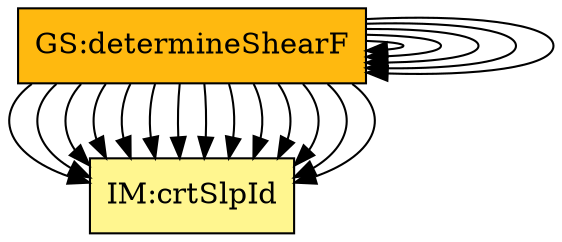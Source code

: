 digraph allvsr {
	instance:determineCritSlip -> theory:FS;
	instance:determineCritSlip -> theory:nrmShrForIM;
	instance:determineCritSlip -> theory:intsliceFsRC;
	instance:determineCritSlip -> theory:crtSlpIdIM;
	instance:displayGraph -> theory:crtSlpIdIM;
	instance:displayFS -> theory:FS;
	instance:displayFS -> theory:nrmShrForIM;
	instance:displayFS -> theory:intsliceFsRC;
	instance:displayNormal -> theory:FS;
	instance:displayNormal -> theory:nrmShrForIM;
	instance:displayNormal -> theory:intsliceFsRC;
	instance:displayShear -> theory:FS;
	instance:displayShear -> theory:nrmShrForIM;
	instance:displayShear -> theory:intsliceFsRC;
	instance:writeToFile -> instance:displayInput;
	instance:writeToFile -> instance:displayGraph;
	instance:writeToFile -> instance:displayFS;
	instance:writeToFile -> instance:displayNormal;
	instance:writeToFile -> instance:displayShear;


	instance:assumpSSC	[shape=box, color=black, style=filled, fillcolor=mistyrose, label="A:assumpSSC"];
	instance:assumpFOS	[shape=box, color=black, style=filled, fillcolor=mistyrose, label="A:assumpFOS"];
	instance:assumpSLH	[shape=box, color=black, style=filled, fillcolor=mistyrose, label="A:assumpSLH"];
	instance:assumpSP	[shape=box, color=black, style=filled, fillcolor=mistyrose, label="A:assumpSP"];
	instance:assumpSLI	[shape=box, color=black, style=filled, fillcolor=mistyrose, label="A:assumpSLI"];
	instance:assumpINSFL	[shape=box, color=black, style=filled, fillcolor=mistyrose, label="A:assumpINSFL"];
	instance:assumpPSC	[shape=box, color=black, style=filled, fillcolor=mistyrose, label="A:assumpPSC"];
	instance:assumpENSL	[shape=box, color=black, style=filled, fillcolor=mistyrose, label="A:assumpENSL"];
	instance:assumpSBSBISL	[shape=box, color=black, style=filled, fillcolor=mistyrose, label="A:assumpSBSBISL"];
	instance:assumpES	[shape=box, color=black, style=filled, fillcolor=mistyrose, label="A:assumpES"];
	instance:assumpSF	[shape=box, color=black, style=filled, fillcolor=mistyrose, label="A:assumpSF"];
	instance:assumpSL	[shape=box, color=black, style=filled, fillcolor=mistyrose, label="A:assumpSL"];
	instance:assumpWIBE	[shape=box, color=black, style=filled, fillcolor=mistyrose, label="A:assumpWIBE"];
	instance:assumpWISE	[shape=box, color=black, style=filled, fillcolor=mistyrose, label="A:assumpWISE"];
	instance:assumpNESSS	[shape=box, color=black, style=filled, fillcolor=mistyrose, label="A:assumpNESSS"];
	instance:assumpHFSM	[shape=box, color=black, style=filled, fillcolor=mistyrose, label="A:assumpHFSM"];

	subgraph A {
	rank="same"
	{instance:assumpSSC, instance:assumpFOS, instance:assumpSLH, instance:assumpSP, instance:assumpSLI, instance:assumpINSFL, instance:assumpPSC, instance:assumpENSL, instance:assumpSBSBISL, instance:assumpES, instance:assumpSF, instance:assumpSL, instance:assumpWIBE, instance:assumpWISE, instance:assumpNESSS, instance:assumpHFSM}
	}

	theory:factOfSafetyTM	[shape=box, color=black, style=filled, fillcolor=pink, label="TM:factOfSafety"];
	theory:equilibriumCS	[shape=box, color=black, style=filled, fillcolor=pink, label="TM:equilibrium"];
	theory:mcShrSrgth	[shape=box, color=black, style=filled, fillcolor=pink, label="TM:mcShrStrgth"];
	theory:effectiveStressTM	[shape=box, color=black, style=filled, fillcolor=pink, label="TM:effStress"];
	theory:newtonSL	[shape=box, color=black, style=filled, fillcolor=pink, label="TM:NewtonSecLawMot"];

	subgraph TM {
	rank="same"
	{theory:factOfSafetyTM, theory:equilibriumCS, theory:mcShrSrgth, theory:effectiveStressTM, theory:newtonSL}
	}

	theory:normForcEq	[shape=box, color=black, style=filled, fillcolor=palegreen, label="GD:normForcEq"];
	theory:bsShrFEq	[shape=box, color=black, style=filled, fillcolor=palegreen, label="GD:bsShrFEq"];
	theory:resShr	[shape=box, color=black, style=filled, fillcolor=palegreen, label="GD:resShr"];
	theory:mobShr	[shape=box, color=black, style=filled, fillcolor=palegreen, label="GD:mobShr"];
	theory:effNormF	[shape=box, color=black, style=filled, fillcolor=palegreen, label="GD:effNormF"];
	theory:resShearWO	[shape=box, color=black, style=filled, fillcolor=palegreen, label="GD:resShearWO"];
	theory:mobShearWO	[shape=box, color=black, style=filled, fillcolor=palegreen, label="GD:mobShearWO"];
	theory:X_i	[shape=box, color=black, style=filled, fillcolor=palegreen, label="GD:normShrR"];
	theory:momentEql	[shape=box, color=black, style=filled, fillcolor=palegreen, label="GD:momentEql"];
	theory:weight	[shape=box, color=black, style=filled, fillcolor=palegreen, label="GD:weight"];
	theory:sliceWght	[shape=box, color=black, style=filled, fillcolor=palegreen, label="GD:sliceWght"];
	theory:pressure	[shape=box, color=black, style=filled, fillcolor=palegreen, label="GD:hsPressure"];
	theory:baseWtrF	[shape=box, color=black, style=filled, fillcolor=palegreen, label="GD:baseWtrF"];
	theory:srfWtrF	[shape=box, color=black, style=filled, fillcolor=palegreen, label="GD:srfWtrF"];

	subgraph GD {
	rank="same"
	{theory:normForcEq, theory:bsShrFEq, theory:resShr, theory:mobShr, theory:effNormF, theory:resShearWO, theory:mobShearWO, theory:X_i, theory:momentEql, theory:weight, theory:sliceWght, theory:pressure, theory:baseWtrF, theory:srfWtrF}
	}

	theory:FS	[shape=box, color=black, style=filled, fillcolor=khaki1, label="IM:fctSfty"];
	theory:nrmShrForIM	[shape=box, color=black, style=filled, fillcolor=khaki1, label="IM:nrmShrFor"];
	theory:nrmShrForNumRC	[shape=box, color=black, style=filled, fillcolor=khaki1, label="IM:nrmShrForNum"];
	theory:nrmShrForDenRC	[shape=box, color=black, style=filled, fillcolor=khaki1, label="IM:nrmShrForDen"];
	theory:intsliceFsRC	[shape=box, color=black, style=filled, fillcolor=khaki1, label="IM:intsliceFs"];
	theory:crtSlpIdIM	[shape=box, color=black, style=filled, fillcolor=khaki1, label="IM:crtSlpId"];

	subgraph IM {
	rank="same"
	{theory:FS, theory:nrmShrForIM, theory:nrmShrForNumRC, theory:nrmShrForDenRC, theory:intsliceFsRC, theory:crtSlpIdIM}
	}

	instance:readAndStore	[shape=box, color=black, style=filled, fillcolor=ivory, label="FR:readAndStore"];
	instance:verifyInput	[shape=box, color=black, style=filled, fillcolor=ivory, label="FR:verifyInput"];
	instance:determineCritSlip	[shape=box, color=black, style=filled, fillcolor=ivory, label="FR:determineCritSlip"];
	instance:verifyOutput	[shape=box, color=black, style=filled, fillcolor=ivory, label="FR:verifyOutput"];
	instance:displayInput	[shape=box, color=black, style=filled, fillcolor=ivory, label="FR:displayInput"];
	instance:displayGraph	[shape=box, color=black, style=filled, fillcolor=ivory, label="FR:displayGraph"];
	instance:displayFS	[shape=box, color=black, style=filled, fillcolor=ivory, label="FR:displayFS"];
	instance:displayNormal	[shape=box, color=black, style=filled, fillcolor=ivory, label="FR:displayNormal"];
	instance:displayShear	[shape=box, color=black, style=filled, fillcolor=ivory, label="FR:displayShear"];
	instance:writeToFile	[shape=box, color=black, style=filled, fillcolor=ivory, label="FR:writeToFile"];
	instance:correct	[shape=box, color=black, style=filled, fillcolor=ivory, label="NFR:correct"];
	instance:understandable	[shape=box, color=black, style=filled, fillcolor=ivory, label="NFR:understandable"];
	instance:reusable	[shape=box, color=black, style=filled, fillcolor=ivory, label="NFR:reusable"];
	instance:maintainable	[shape=box, color=black, style=filled, fillcolor=ivory, label="NFR:maintainable"];

	subgraph FR {
	rank="same"
	{instance:readAndStore, instance:verifyInput, instance:determineCritSlip, instance:verifyOutput, instance:displayInput, instance:displayGraph, instance:displayFS, instance:displayNormal, instance:displayShear, instance:writeToFile, instance:correct, instance:understandable, instance:reusable, instance:maintainable}
	}

	instance:identifyCritAndFS	[shape=box, color=black, style=filled, fillcolor=darkgoldenrod1, label="GS:identifyCritAndFS"];
	instance:determineNormalF	[shape=box, color=black, style=filled, fillcolor=darkgoldenrod1, label="GS:determineNormalF"];
	instance:determineShearF	[shape=box, color=black, style=filled, fillcolor=darkgoldenrod1, label="GS:determineShearF"];

	subgraph GS {
	rank="same"
	{instance:identifyCritAndFS, instance:determineNormalF, instance:determineShearF}
	}

}
